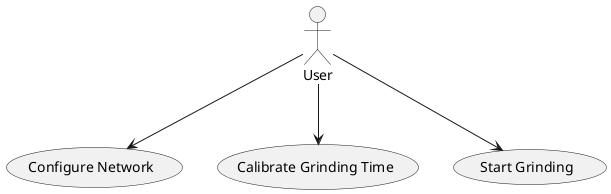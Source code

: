 @startuml
'https://plantuml.com/use-case-diagram

User --> (Configure Network)
User --> (Calibrate Grinding Time)
User --> (Start Grinding)

@enduml
